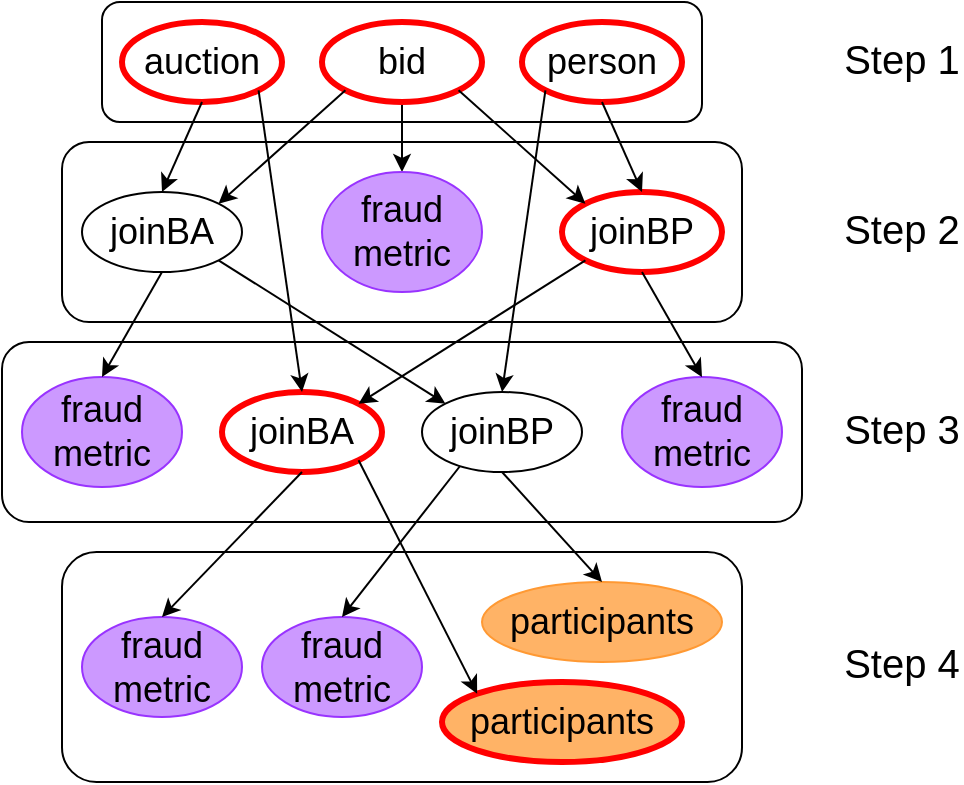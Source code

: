 <mxfile version="14.6.13" type="device"><diagram id="gp_C3jtqjSAr-fDME1Ud" name="Page-1"><mxGraphModel dx="1186" dy="801" grid="1" gridSize="10" guides="1" tooltips="1" connect="1" arrows="1" fold="1" page="1" pageScale="1" pageWidth="1100" pageHeight="850" math="0" shadow="0"><root><mxCell id="0"/><mxCell id="1" parent="0"/><mxCell id="g2uORZPr2O6AYgEe4zi4-34" value="" style="rounded=1;whiteSpace=wrap;html=1;strokeColor=#000000;fillColor=none;" vertex="1" parent="1"><mxGeometry x="70" y="305" width="340" height="115" as="geometry"/></mxCell><mxCell id="g2uORZPr2O6AYgEe4zi4-30" value="" style="rounded=1;whiteSpace=wrap;html=1;strokeColor=#000000;fillColor=none;" vertex="1" parent="1"><mxGeometry x="40" y="200" width="400" height="90" as="geometry"/></mxCell><mxCell id="g2uORZPr2O6AYgEe4zi4-17" value="" style="rounded=1;whiteSpace=wrap;html=1;strokeColor=#000000;fillColor=none;" vertex="1" parent="1"><mxGeometry x="90" y="30" width="300" height="60" as="geometry"/></mxCell><mxCell id="g2uORZPr2O6AYgEe4zi4-18" value="" style="rounded=1;whiteSpace=wrap;html=1;strokeColor=#000000;fillColor=none;" vertex="1" parent="1"><mxGeometry x="70" y="100" width="340" height="90" as="geometry"/></mxCell><mxCell id="eMEBFpkzx0KKv-4pbgHI-3" value="&lt;font style=&quot;font-size: 18px&quot;&gt;auction&lt;/font&gt;" style="ellipse;whiteSpace=wrap;html=1;strokeWidth=3;strokeColor=#FF0000;" parent="1" vertex="1"><mxGeometry x="100" y="40" width="80" height="40" as="geometry"/></mxCell><mxCell id="g2uORZPr2O6AYgEe4zi4-5" style="edgeStyle=orthogonalEdgeStyle;rounded=0;orthogonalLoop=1;jettySize=auto;html=1;entryX=0.5;entryY=0;entryDx=0;entryDy=0;" edge="1" parent="1" source="eMEBFpkzx0KKv-4pbgHI-4" target="eMEBFpkzx0KKv-4pbgHI-8"><mxGeometry relative="1" as="geometry"/></mxCell><mxCell id="eMEBFpkzx0KKv-4pbgHI-4" value="&lt;font style=&quot;font-size: 18px&quot;&gt;bid&lt;/font&gt;" style="ellipse;whiteSpace=wrap;html=1;strokeWidth=3;strokeColor=#FF0000;" parent="1" vertex="1"><mxGeometry x="200" y="40" width="80" height="40" as="geometry"/></mxCell><mxCell id="eMEBFpkzx0KKv-4pbgHI-5" value="&lt;font style=&quot;font-size: 18px&quot;&gt;person&lt;/font&gt;" style="ellipse;whiteSpace=wrap;html=1;strokeWidth=3;strokeColor=#FF0000;" parent="1" vertex="1"><mxGeometry x="300" y="40" width="80" height="40" as="geometry"/></mxCell><mxCell id="eMEBFpkzx0KKv-4pbgHI-6" value="&lt;font style=&quot;font-size: 18px&quot;&gt;joinBA&lt;/font&gt;" style="ellipse;whiteSpace=wrap;html=1;fillColor=#FFFFFF;" parent="1" vertex="1"><mxGeometry x="80" y="125" width="80" height="40" as="geometry"/></mxCell><mxCell id="eMEBFpkzx0KKv-4pbgHI-8" value="&lt;font style=&quot;font-size: 18px&quot;&gt;fraud metric&lt;/font&gt;" style="ellipse;whiteSpace=wrap;html=1;fillColor=#CC99FF;strokeColor=#9933FF;" parent="1" vertex="1"><mxGeometry x="200" y="115" width="80" height="60" as="geometry"/></mxCell><mxCell id="eMEBFpkzx0KKv-4pbgHI-9" value="&lt;font style=&quot;font-size: 18px&quot;&gt;participants&lt;/font&gt;" style="ellipse;whiteSpace=wrap;html=1;fillColor=#FFB366;strokeColor=#FF9933;" parent="1" vertex="1"><mxGeometry x="280" y="320" width="120" height="40" as="geometry"/></mxCell><mxCell id="eMEBFpkzx0KKv-4pbgHI-10" value="&lt;font style=&quot;font-size: 18px&quot;&gt;joinBP&lt;/font&gt;" style="ellipse;whiteSpace=wrap;html=1;fillColor=#FFFFFF;strokeWidth=3;strokeColor=#FF0000;" parent="1" vertex="1"><mxGeometry x="320" y="125" width="80" height="40" as="geometry"/></mxCell><mxCell id="g2uORZPr2O6AYgEe4zi4-1" value="&lt;font style=&quot;font-size: 18px&quot;&gt;fraud metric&lt;/font&gt;" style="ellipse;whiteSpace=wrap;html=1;fillColor=#CC99FF;strokeColor=#9933FF;" vertex="1" parent="1"><mxGeometry x="50" y="217.5" width="80" height="55" as="geometry"/></mxCell><mxCell id="g2uORZPr2O6AYgEe4zi4-2" value="&lt;font style=&quot;font-size: 18px&quot;&gt;fraud metric&lt;/font&gt;" style="ellipse;whiteSpace=wrap;html=1;fillColor=#CC99FF;strokeColor=#9933FF;" vertex="1" parent="1"><mxGeometry x="350" y="217.5" width="80" height="55" as="geometry"/></mxCell><mxCell id="g2uORZPr2O6AYgEe4zi4-3" value="&lt;font style=&quot;font-size: 18px&quot;&gt;fraud metric&lt;/font&gt;" style="ellipse;whiteSpace=wrap;html=1;fillColor=#CC99FF;strokeColor=#9933FF;" vertex="1" parent="1"><mxGeometry x="80" y="337.5" width="80" height="50" as="geometry"/></mxCell><mxCell id="g2uORZPr2O6AYgEe4zi4-8" value="" style="endArrow=classic;html=1;exitX=1;exitY=1;exitDx=0;exitDy=0;entryX=0;entryY=0;entryDx=0;entryDy=0;" edge="1" parent="1" source="eMEBFpkzx0KKv-4pbgHI-4" target="eMEBFpkzx0KKv-4pbgHI-10"><mxGeometry width="50" height="50" relative="1" as="geometry"><mxPoint x="520" y="440" as="sourcePoint"/><mxPoint x="320" y="120" as="targetPoint"/></mxGeometry></mxCell><mxCell id="g2uORZPr2O6AYgEe4zi4-10" value="" style="endArrow=classic;html=1;exitX=0;exitY=1;exitDx=0;exitDy=0;entryX=1;entryY=0;entryDx=0;entryDy=0;" edge="1" parent="1" source="eMEBFpkzx0KKv-4pbgHI-4" target="eMEBFpkzx0KKv-4pbgHI-6"><mxGeometry width="50" height="50" relative="1" as="geometry"><mxPoint x="278.284" y="84.142" as="sourcePoint"/><mxPoint x="341.716" y="155.858" as="targetPoint"/></mxGeometry></mxCell><mxCell id="g2uORZPr2O6AYgEe4zi4-14" value="&lt;font style=&quot;font-size: 18px&quot;&gt;joinBP&lt;/font&gt;" style="ellipse;whiteSpace=wrap;html=1;fillColor=#FFFFFF;" vertex="1" parent="1"><mxGeometry x="250" y="225" width="80" height="40" as="geometry"/></mxCell><mxCell id="g2uORZPr2O6AYgEe4zi4-15" value="&lt;font style=&quot;font-size: 18px&quot;&gt;joinBA&lt;/font&gt;" style="ellipse;whiteSpace=wrap;html=1;fillColor=#FFFFFF;strokeWidth=3;strokeColor=#FF0000;" vertex="1" parent="1"><mxGeometry x="150" y="225" width="80" height="40" as="geometry"/></mxCell><mxCell id="g2uORZPr2O6AYgEe4zi4-24" value="" style="endArrow=classic;html=1;exitX=1;exitY=1;exitDx=0;exitDy=0;entryX=0;entryY=0;entryDx=0;entryDy=0;" edge="1" parent="1" source="eMEBFpkzx0KKv-4pbgHI-6" target="g2uORZPr2O6AYgEe4zi4-14"><mxGeometry width="50" height="50" relative="1" as="geometry"><mxPoint x="521.716" y="67.072" as="sourcePoint"/><mxPoint x="250" y="220" as="targetPoint"/></mxGeometry></mxCell><mxCell id="g2uORZPr2O6AYgEe4zi4-25" value="" style="endArrow=classic;html=1;exitX=1;exitY=1;exitDx=0;exitDy=0;entryX=0.5;entryY=0;entryDx=0;entryDy=0;" edge="1" parent="1" source="eMEBFpkzx0KKv-4pbgHI-3" target="g2uORZPr2O6AYgEe4zi4-15"><mxGeometry width="50" height="50" relative="1" as="geometry"><mxPoint x="531.716" y="77.072" as="sourcePoint"/><mxPoint x="490" y="212.93" as="targetPoint"/></mxGeometry></mxCell><mxCell id="g2uORZPr2O6AYgEe4zi4-26" value="" style="endArrow=classic;html=1;exitX=0;exitY=1;exitDx=0;exitDy=0;entryX=1;entryY=0;entryDx=0;entryDy=0;" edge="1" parent="1" source="eMEBFpkzx0KKv-4pbgHI-10" target="g2uORZPr2O6AYgEe4zi4-15"><mxGeometry width="50" height="50" relative="1" as="geometry"><mxPoint x="541.716" y="87.072" as="sourcePoint"/><mxPoint x="500" y="222.93" as="targetPoint"/></mxGeometry></mxCell><mxCell id="g2uORZPr2O6AYgEe4zi4-27" value="" style="endArrow=classic;html=1;exitX=0.5;exitY=1;exitDx=0;exitDy=0;entryX=0.5;entryY=0;entryDx=0;entryDy=0;" edge="1" parent="1" source="eMEBFpkzx0KKv-4pbgHI-6" target="g2uORZPr2O6AYgEe4zi4-1"><mxGeometry width="50" height="50" relative="1" as="geometry"><mxPoint x="341.716" y="84.142" as="sourcePoint"/><mxPoint x="300" y="220" as="targetPoint"/></mxGeometry></mxCell><mxCell id="g2uORZPr2O6AYgEe4zi4-28" value="" style="endArrow=classic;html=1;exitX=0.5;exitY=1;exitDx=0;exitDy=0;entryX=0.5;entryY=0;entryDx=0;entryDy=0;" edge="1" parent="1" source="eMEBFpkzx0KKv-4pbgHI-10" target="g2uORZPr2O6AYgEe4zi4-2"><mxGeometry width="50" height="50" relative="1" as="geometry"><mxPoint x="341.716" y="169.142" as="sourcePoint"/><mxPoint x="228.284" y="225.858" as="targetPoint"/></mxGeometry></mxCell><mxCell id="g2uORZPr2O6AYgEe4zi4-31" value="" style="endArrow=classic;html=1;exitX=0.5;exitY=1;exitDx=0;exitDy=0;entryX=0.5;entryY=0;entryDx=0;entryDy=0;" edge="1" parent="1" source="g2uORZPr2O6AYgEe4zi4-14" target="eMEBFpkzx0KKv-4pbgHI-9"><mxGeometry width="50" height="50" relative="1" as="geometry"><mxPoint x="611.716" y="130.002" as="sourcePoint"/><mxPoint x="300" y="310" as="targetPoint"/></mxGeometry></mxCell><mxCell id="g2uORZPr2O6AYgEe4zi4-33" value="" style="endArrow=classic;html=1;exitX=0.5;exitY=1;exitDx=0;exitDy=0;entryX=0.5;entryY=0;entryDx=0;entryDy=0;" edge="1" parent="1" source="g2uORZPr2O6AYgEe4zi4-15" target="g2uORZPr2O6AYgEe4zi4-3"><mxGeometry width="50" height="50" relative="1" as="geometry"><mxPoint x="300" y="275" as="sourcePoint"/><mxPoint x="310" y="350" as="targetPoint"/></mxGeometry></mxCell><mxCell id="g2uORZPr2O6AYgEe4zi4-35" value="" style="endArrow=classic;html=1;exitX=0;exitY=1;exitDx=0;exitDy=0;entryX=0.5;entryY=0;entryDx=0;entryDy=0;" edge="1" parent="1" source="eMEBFpkzx0KKv-4pbgHI-5" target="g2uORZPr2O6AYgEe4zi4-14"><mxGeometry width="50" height="50" relative="1" as="geometry"><mxPoint x="300" y="275" as="sourcePoint"/><mxPoint x="310" y="340" as="targetPoint"/></mxGeometry></mxCell><mxCell id="g2uORZPr2O6AYgEe4zi4-36" value="" style="endArrow=classic;html=1;exitX=0.5;exitY=1;exitDx=0;exitDy=0;entryX=0.5;entryY=0;entryDx=0;entryDy=0;" edge="1" parent="1" source="eMEBFpkzx0KKv-4pbgHI-5" target="eMEBFpkzx0KKv-4pbgHI-10"><mxGeometry width="50" height="50" relative="1" as="geometry"><mxPoint x="310" y="285" as="sourcePoint"/><mxPoint x="320" y="350" as="targetPoint"/></mxGeometry></mxCell><mxCell id="g2uORZPr2O6AYgEe4zi4-37" value="" style="endArrow=classic;html=1;exitX=0.5;exitY=1;exitDx=0;exitDy=0;entryX=0.5;entryY=0;entryDx=0;entryDy=0;" edge="1" parent="1" source="eMEBFpkzx0KKv-4pbgHI-3" target="eMEBFpkzx0KKv-4pbgHI-6"><mxGeometry width="50" height="50" relative="1" as="geometry"><mxPoint x="321.716" y="84.142" as="sourcePoint"/><mxPoint x="120" y="110" as="targetPoint"/></mxGeometry></mxCell><mxCell id="g2uORZPr2O6AYgEe4zi4-38" value="&lt;font style=&quot;font-size: 18px&quot;&gt;participants&lt;/font&gt;" style="ellipse;whiteSpace=wrap;html=1;fillColor=#FFB366;strokeWidth=3;strokeColor=#FF0000;" vertex="1" parent="1"><mxGeometry x="260" y="370" width="120" height="40" as="geometry"/></mxCell><mxCell id="g2uORZPr2O6AYgEe4zi4-39" value="" style="endArrow=classic;html=1;exitX=1;exitY=1;exitDx=0;exitDy=0;entryX=0;entryY=0;entryDx=0;entryDy=0;" edge="1" parent="1" source="g2uORZPr2O6AYgEe4zi4-15" target="g2uORZPr2O6AYgEe4zi4-38"><mxGeometry width="50" height="50" relative="1" as="geometry"><mxPoint x="300" y="275" as="sourcePoint"/><mxPoint x="350" y="325" as="targetPoint"/></mxGeometry></mxCell><mxCell id="g2uORZPr2O6AYgEe4zi4-40" value="&lt;font style=&quot;font-size: 18px&quot;&gt;fraud metric&lt;/font&gt;" style="ellipse;whiteSpace=wrap;html=1;fillColor=#CC99FF;strokeColor=#9933FF;" vertex="1" parent="1"><mxGeometry x="170" y="337.5" width="80" height="50" as="geometry"/></mxCell><mxCell id="g2uORZPr2O6AYgEe4zi4-41" value="" style="endArrow=classic;html=1;exitX=0.238;exitY=0.925;exitDx=0;exitDy=0;entryX=0.5;entryY=0;entryDx=0;entryDy=0;exitPerimeter=0;" edge="1" parent="1" source="g2uORZPr2O6AYgEe4zi4-14" target="g2uORZPr2O6AYgEe4zi4-40"><mxGeometry width="50" height="50" relative="1" as="geometry"><mxPoint x="228.284" y="269.142" as="sourcePoint"/><mxPoint x="307.574" y="385.858" as="targetPoint"/></mxGeometry></mxCell><mxCell id="g2uORZPr2O6AYgEe4zi4-42" value="&lt;font style=&quot;font-size: 20px&quot;&gt;Step 1&lt;/font&gt;" style="text;html=1;strokeColor=none;fillColor=none;align=center;verticalAlign=middle;whiteSpace=wrap;rounded=0;" vertex="1" parent="1"><mxGeometry x="460" y="47.5" width="60" height="20" as="geometry"/></mxCell><mxCell id="g2uORZPr2O6AYgEe4zi4-47" value="&lt;font style=&quot;font-size: 20px&quot;&gt;Step 2&lt;br&gt;&lt;/font&gt;" style="text;html=1;strokeColor=none;fillColor=none;align=center;verticalAlign=middle;whiteSpace=wrap;rounded=0;" vertex="1" parent="1"><mxGeometry x="460" y="132.5" width="60" height="20" as="geometry"/></mxCell><mxCell id="g2uORZPr2O6AYgEe4zi4-48" value="&lt;font style=&quot;font-size: 20px&quot;&gt;Step 3&lt;br&gt;&lt;/font&gt;" style="text;html=1;strokeColor=none;fillColor=none;align=center;verticalAlign=middle;whiteSpace=wrap;rounded=0;" vertex="1" parent="1"><mxGeometry x="460" y="232.5" width="60" height="20" as="geometry"/></mxCell><mxCell id="g2uORZPr2O6AYgEe4zi4-49" value="&lt;font style=&quot;font-size: 20px&quot;&gt;Step 4&lt;br&gt;&lt;/font&gt;" style="text;html=1;strokeColor=none;fillColor=none;align=center;verticalAlign=middle;whiteSpace=wrap;rounded=0;" vertex="1" parent="1"><mxGeometry x="460" y="350" width="60" height="20" as="geometry"/></mxCell></root></mxGraphModel></diagram></mxfile>